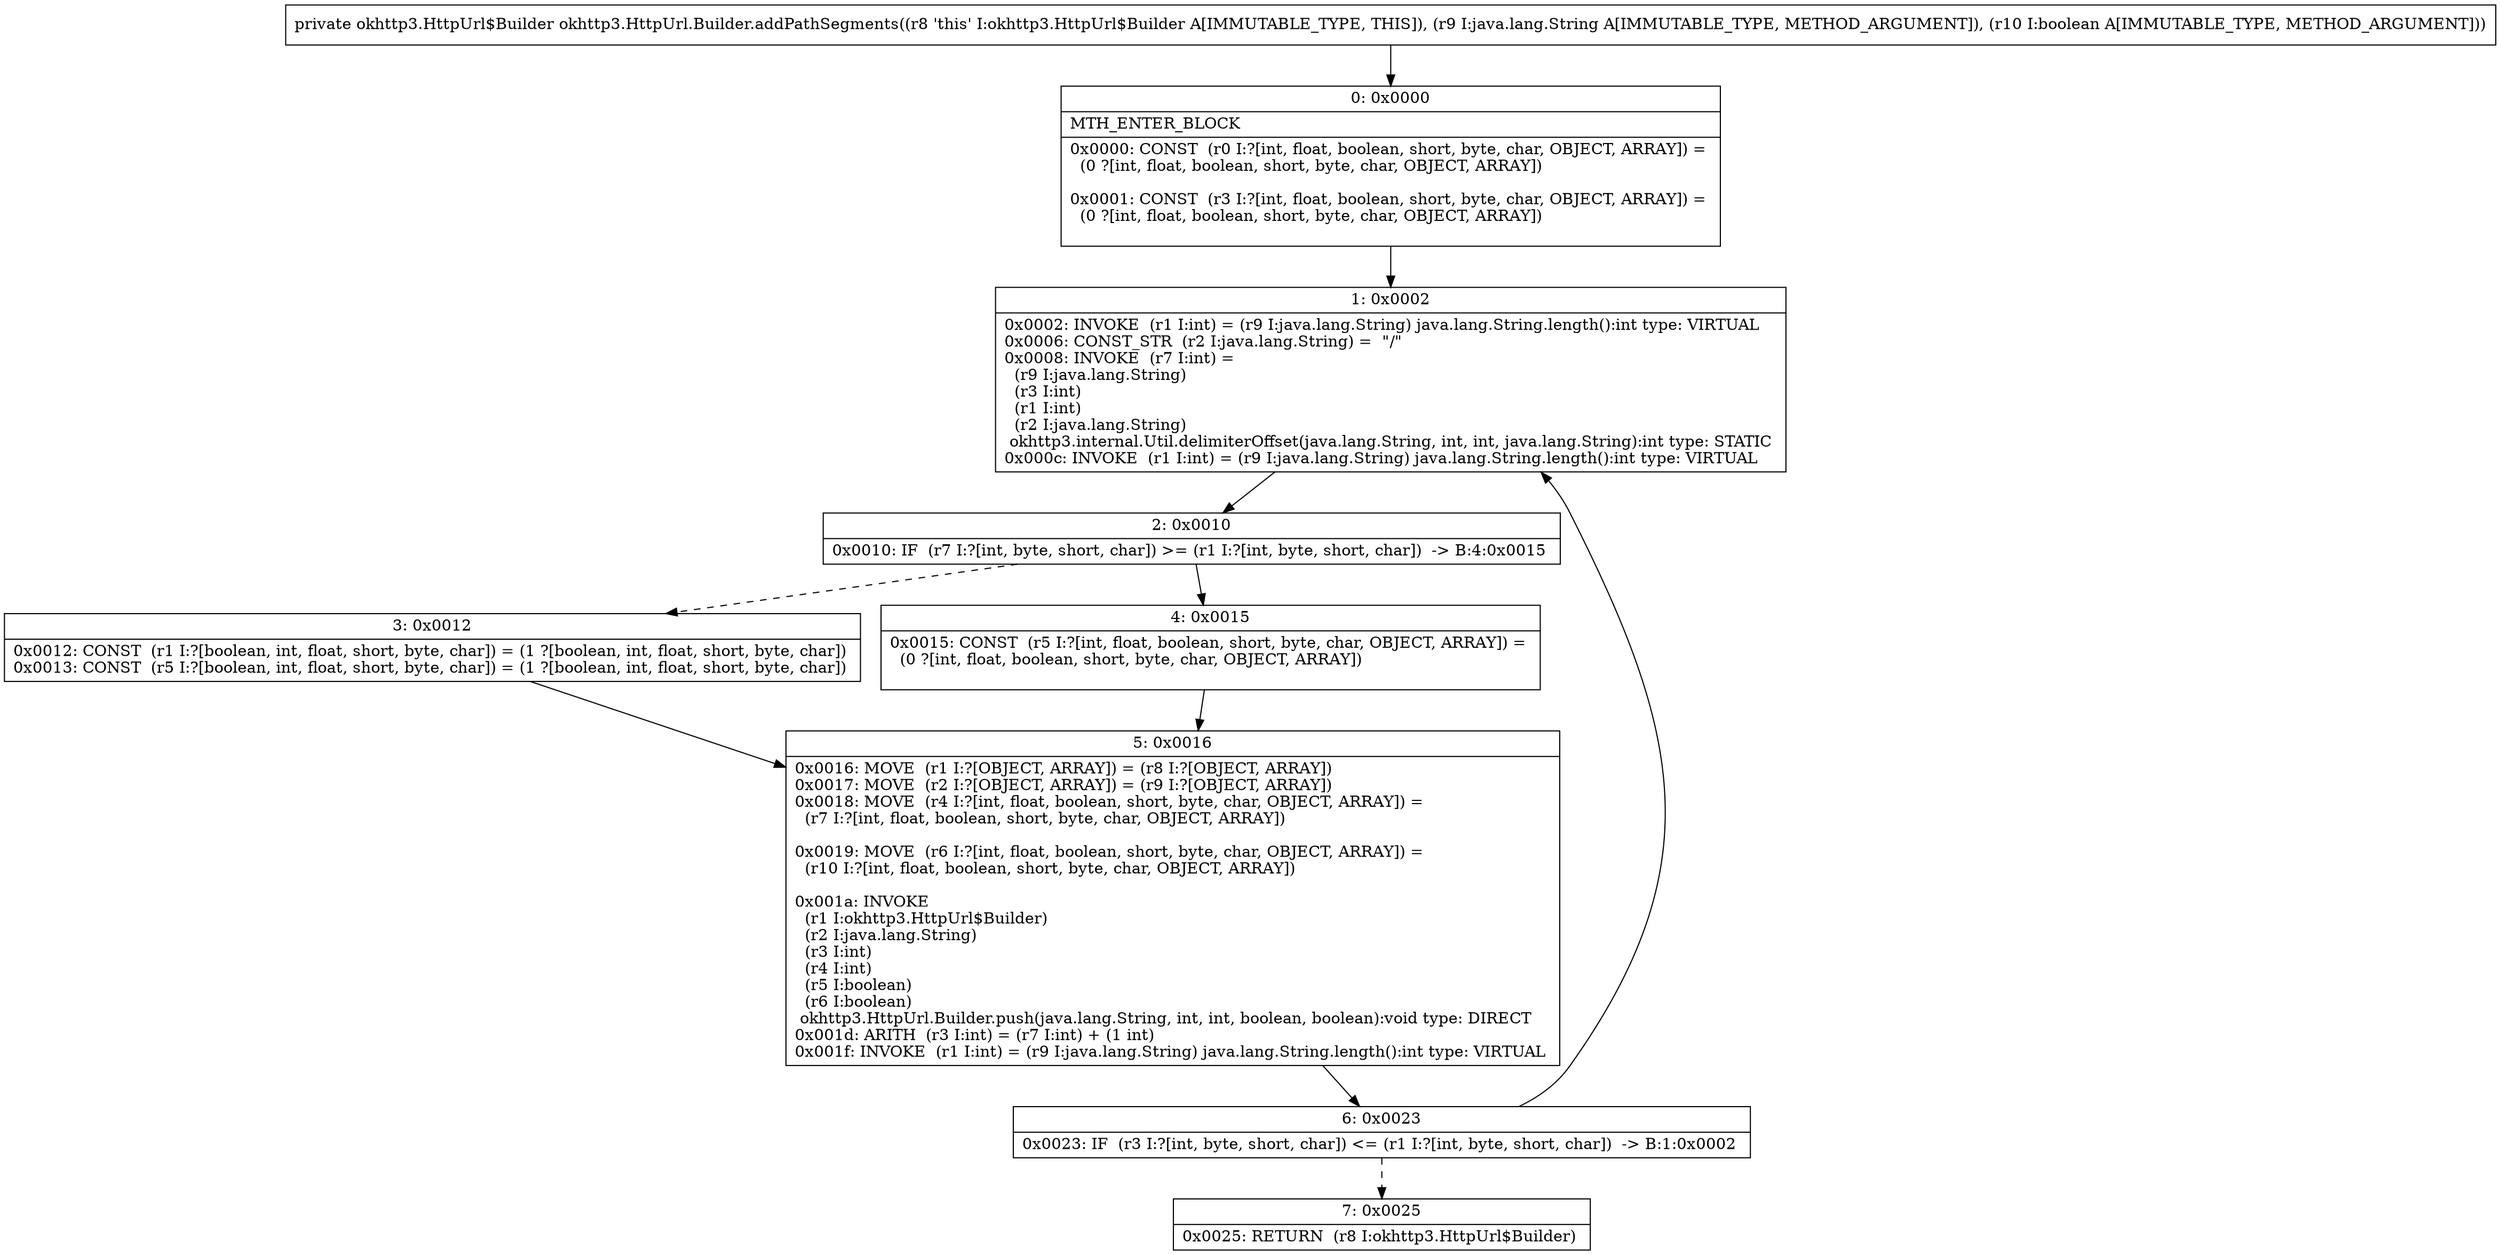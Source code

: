 digraph "CFG forokhttp3.HttpUrl.Builder.addPathSegments(Ljava\/lang\/String;Z)Lokhttp3\/HttpUrl$Builder;" {
Node_0 [shape=record,label="{0\:\ 0x0000|MTH_ENTER_BLOCK\l|0x0000: CONST  (r0 I:?[int, float, boolean, short, byte, char, OBJECT, ARRAY]) = \l  (0 ?[int, float, boolean, short, byte, char, OBJECT, ARRAY])\l \l0x0001: CONST  (r3 I:?[int, float, boolean, short, byte, char, OBJECT, ARRAY]) = \l  (0 ?[int, float, boolean, short, byte, char, OBJECT, ARRAY])\l \l}"];
Node_1 [shape=record,label="{1\:\ 0x0002|0x0002: INVOKE  (r1 I:int) = (r9 I:java.lang.String) java.lang.String.length():int type: VIRTUAL \l0x0006: CONST_STR  (r2 I:java.lang.String) =  \"\/\" \l0x0008: INVOKE  (r7 I:int) = \l  (r9 I:java.lang.String)\l  (r3 I:int)\l  (r1 I:int)\l  (r2 I:java.lang.String)\l okhttp3.internal.Util.delimiterOffset(java.lang.String, int, int, java.lang.String):int type: STATIC \l0x000c: INVOKE  (r1 I:int) = (r9 I:java.lang.String) java.lang.String.length():int type: VIRTUAL \l}"];
Node_2 [shape=record,label="{2\:\ 0x0010|0x0010: IF  (r7 I:?[int, byte, short, char]) \>= (r1 I:?[int, byte, short, char])  \-\> B:4:0x0015 \l}"];
Node_3 [shape=record,label="{3\:\ 0x0012|0x0012: CONST  (r1 I:?[boolean, int, float, short, byte, char]) = (1 ?[boolean, int, float, short, byte, char]) \l0x0013: CONST  (r5 I:?[boolean, int, float, short, byte, char]) = (1 ?[boolean, int, float, short, byte, char]) \l}"];
Node_4 [shape=record,label="{4\:\ 0x0015|0x0015: CONST  (r5 I:?[int, float, boolean, short, byte, char, OBJECT, ARRAY]) = \l  (0 ?[int, float, boolean, short, byte, char, OBJECT, ARRAY])\l \l}"];
Node_5 [shape=record,label="{5\:\ 0x0016|0x0016: MOVE  (r1 I:?[OBJECT, ARRAY]) = (r8 I:?[OBJECT, ARRAY]) \l0x0017: MOVE  (r2 I:?[OBJECT, ARRAY]) = (r9 I:?[OBJECT, ARRAY]) \l0x0018: MOVE  (r4 I:?[int, float, boolean, short, byte, char, OBJECT, ARRAY]) = \l  (r7 I:?[int, float, boolean, short, byte, char, OBJECT, ARRAY])\l \l0x0019: MOVE  (r6 I:?[int, float, boolean, short, byte, char, OBJECT, ARRAY]) = \l  (r10 I:?[int, float, boolean, short, byte, char, OBJECT, ARRAY])\l \l0x001a: INVOKE  \l  (r1 I:okhttp3.HttpUrl$Builder)\l  (r2 I:java.lang.String)\l  (r3 I:int)\l  (r4 I:int)\l  (r5 I:boolean)\l  (r6 I:boolean)\l okhttp3.HttpUrl.Builder.push(java.lang.String, int, int, boolean, boolean):void type: DIRECT \l0x001d: ARITH  (r3 I:int) = (r7 I:int) + (1 int) \l0x001f: INVOKE  (r1 I:int) = (r9 I:java.lang.String) java.lang.String.length():int type: VIRTUAL \l}"];
Node_6 [shape=record,label="{6\:\ 0x0023|0x0023: IF  (r3 I:?[int, byte, short, char]) \<= (r1 I:?[int, byte, short, char])  \-\> B:1:0x0002 \l}"];
Node_7 [shape=record,label="{7\:\ 0x0025|0x0025: RETURN  (r8 I:okhttp3.HttpUrl$Builder) \l}"];
MethodNode[shape=record,label="{private okhttp3.HttpUrl$Builder okhttp3.HttpUrl.Builder.addPathSegments((r8 'this' I:okhttp3.HttpUrl$Builder A[IMMUTABLE_TYPE, THIS]), (r9 I:java.lang.String A[IMMUTABLE_TYPE, METHOD_ARGUMENT]), (r10 I:boolean A[IMMUTABLE_TYPE, METHOD_ARGUMENT])) }"];
MethodNode -> Node_0;
Node_0 -> Node_1;
Node_1 -> Node_2;
Node_2 -> Node_3[style=dashed];
Node_2 -> Node_4;
Node_3 -> Node_5;
Node_4 -> Node_5;
Node_5 -> Node_6;
Node_6 -> Node_1;
Node_6 -> Node_7[style=dashed];
}

